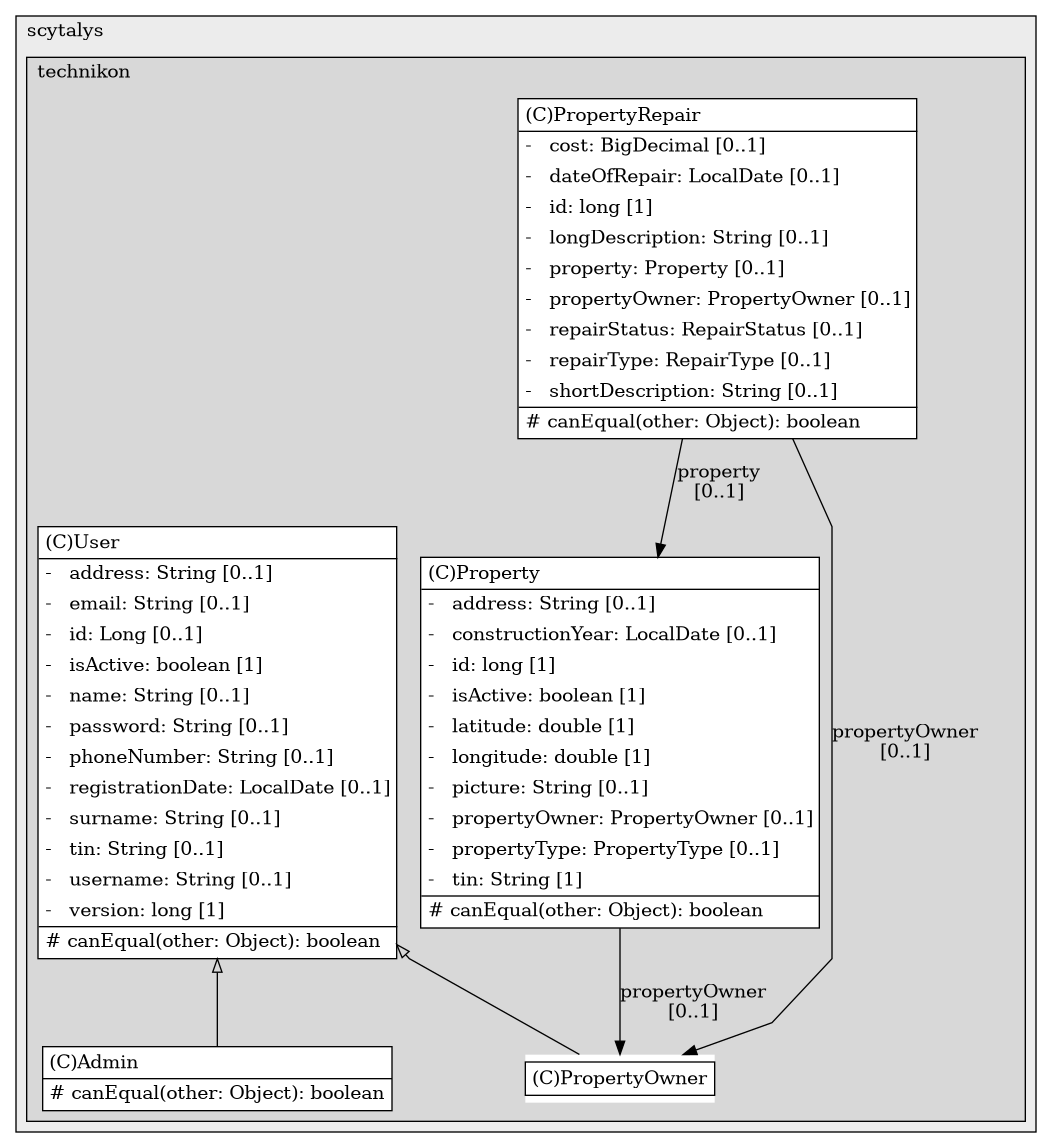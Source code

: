 @startuml

/' diagram meta data start
config=StructureConfiguration;
{
  "projectClassification": {
    "searchMode": "OpenProject", // OpenProject, AllProjects
    "includedProjects": "",
    "pathEndKeywords": "*.impl",
    "isClientPath": "",
    "isClientName": "",
    "isTestPath": "",
    "isTestName": "",
    "isMappingPath": "",
    "isMappingName": "",
    "isDataAccessPath": "",
    "isDataAccessName": "",
    "isDataStructurePath": "",
    "isDataStructureName": "",
    "isInterfaceStructuresPath": "",
    "isInterfaceStructuresName": "",
    "isEntryPointPath": "",
    "isEntryPointName": "",
    "treatFinalFieldsAsMandatory": false
  },
  "graphRestriction": {
    "classPackageExcludeFilter": "",
    "classPackageIncludeFilter": "",
    "classNameExcludeFilter": "",
    "classNameIncludeFilter": "",
    "methodNameExcludeFilter": "",
    "methodNameIncludeFilter": "",
    "removeByInheritance": "", // inheritance/annotation based filtering is done in a second step
    "removeByAnnotation": "",
    "removeByClassPackage": "", // cleanup the graph after inheritance/annotation based filtering is done
    "removeByClassName": "",
    "cutMappings": false,
    "cutEnum": true,
    "cutTests": true,
    "cutClient": true,
    "cutDataAccess": false,
    "cutInterfaceStructures": false,
    "cutDataStructures": false,
    "cutGetterAndSetter": true,
    "cutConstructors": true
  },
  "graphTraversal": {
    "forwardDepth": 6,
    "backwardDepth": 6,
    "classPackageExcludeFilter": "",
    "classPackageIncludeFilter": "",
    "classNameExcludeFilter": "",
    "classNameIncludeFilter": "",
    "methodNameExcludeFilter": "",
    "methodNameIncludeFilter": "",
    "hideMappings": false,
    "hideDataStructures": false,
    "hidePrivateMethods": true,
    "hideInterfaceCalls": true, // indirection: implementation -> interface (is hidden) -> implementation
    "onlyShowApplicationEntryPoints": false, // root node is included
    "useMethodCallsForStructureDiagram": "ForwardOnly" // ForwardOnly, BothDirections, No
  },
  "details": {
    "aggregation": "GroupByClass", // ByClass, GroupByClass, None
    "showClassGenericTypes": true,
    "showMethods": true,
    "showMethodParameterNames": true,
    "showMethodParameterTypes": true,
    "showMethodReturnType": true,
    "showPackageLevels": 2,
    "showDetailedClassStructure": true
  },
  "rootClass": "com.scytalys.technikon.domain.PropertyRepair",
  "extensionCallbackMethod": "" // qualified.class.name#methodName - signature: public static String method(String)
}
diagram meta data end '/



digraph g {
    rankdir="TB"
    splines=polyline
    

'nodes 
subgraph cluster_197470096 { 
   	label=scytalys
	labeljust=l
	fillcolor="#ececec"
	style=filled
   
   subgraph cluster_882458853 { 
   	label=technikon
	labeljust=l
	fillcolor="#d8d8d8"
	style=filled
   
   Admin25216822[
	label=<<TABLE BORDER="1" CELLBORDER="0" CELLPADDING="4" CELLSPACING="0">
<TR><TD ALIGN="LEFT" >(C)Admin</TD></TR>
<HR/>
<TR><TD ALIGN="LEFT" ># canEqual(other: Object): boolean</TD></TR>
</TABLE>>
	style=filled
	margin=0
	shape=plaintext
	fillcolor="#FFFFFF"
];

Property25216822[
	label=<<TABLE BORDER="1" CELLBORDER="0" CELLPADDING="4" CELLSPACING="0">
<TR><TD ALIGN="LEFT" >(C)Property</TD></TR>
<HR/>
<TR><TD ALIGN="LEFT" >-   address: String [0..1]</TD></TR>
<TR><TD ALIGN="LEFT" >-   constructionYear: LocalDate [0..1]</TD></TR>
<TR><TD ALIGN="LEFT" >-   id: long [1]</TD></TR>
<TR><TD ALIGN="LEFT" >-   isActive: boolean [1]</TD></TR>
<TR><TD ALIGN="LEFT" >-   latitude: double [1]</TD></TR>
<TR><TD ALIGN="LEFT" >-   longitude: double [1]</TD></TR>
<TR><TD ALIGN="LEFT" >-   picture: String [0..1]</TD></TR>
<TR><TD ALIGN="LEFT" >-   propertyOwner: PropertyOwner [0..1]</TD></TR>
<TR><TD ALIGN="LEFT" >-   propertyType: PropertyType [0..1]</TD></TR>
<TR><TD ALIGN="LEFT" >-   tin: String [1]</TD></TR>
<HR/>
<TR><TD ALIGN="LEFT" ># canEqual(other: Object): boolean</TD></TR>
</TABLE>>
	style=filled
	margin=0
	shape=plaintext
	fillcolor="#FFFFFF"
];

PropertyOwner25216822[
	label=<<TABLE BORDER="1" CELLBORDER="0" CELLPADDING="4" CELLSPACING="0">
<TR><TD ALIGN="LEFT" >(C)PropertyOwner</TD></TR>
</TABLE>>
	style=filled
	margin=0
	shape=plaintext
	fillcolor="#FFFFFF"
];

PropertyRepair25216822[
	label=<<TABLE BORDER="1" CELLBORDER="0" CELLPADDING="4" CELLSPACING="0">
<TR><TD ALIGN="LEFT" >(C)PropertyRepair</TD></TR>
<HR/>
<TR><TD ALIGN="LEFT" >-   cost: BigDecimal [0..1]</TD></TR>
<TR><TD ALIGN="LEFT" >-   dateOfRepair: LocalDate [0..1]</TD></TR>
<TR><TD ALIGN="LEFT" >-   id: long [1]</TD></TR>
<TR><TD ALIGN="LEFT" >-   longDescription: String [0..1]</TD></TR>
<TR><TD ALIGN="LEFT" >-   property: Property [0..1]</TD></TR>
<TR><TD ALIGN="LEFT" >-   propertyOwner: PropertyOwner [0..1]</TD></TR>
<TR><TD ALIGN="LEFT" >-   repairStatus: RepairStatus [0..1]</TD></TR>
<TR><TD ALIGN="LEFT" >-   repairType: RepairType [0..1]</TD></TR>
<TR><TD ALIGN="LEFT" >-   shortDescription: String [0..1]</TD></TR>
<HR/>
<TR><TD ALIGN="LEFT" ># canEqual(other: Object): boolean</TD></TR>
</TABLE>>
	style=filled
	margin=0
	shape=plaintext
	fillcolor="#FFFFFF"
];

User25216822[
	label=<<TABLE BORDER="1" CELLBORDER="0" CELLPADDING="4" CELLSPACING="0">
<TR><TD ALIGN="LEFT" >(C)User</TD></TR>
<HR/>
<TR><TD ALIGN="LEFT" >-   address: String [0..1]</TD></TR>
<TR><TD ALIGN="LEFT" >-   email: String [0..1]</TD></TR>
<TR><TD ALIGN="LEFT" >-   id: Long [0..1]</TD></TR>
<TR><TD ALIGN="LEFT" >-   isActive: boolean [1]</TD></TR>
<TR><TD ALIGN="LEFT" >-   name: String [0..1]</TD></TR>
<TR><TD ALIGN="LEFT" >-   password: String [0..1]</TD></TR>
<TR><TD ALIGN="LEFT" >-   phoneNumber: String [0..1]</TD></TR>
<TR><TD ALIGN="LEFT" >-   registrationDate: LocalDate [0..1]</TD></TR>
<TR><TD ALIGN="LEFT" >-   surname: String [0..1]</TD></TR>
<TR><TD ALIGN="LEFT" >-   tin: String [0..1]</TD></TR>
<TR><TD ALIGN="LEFT" >-   username: String [0..1]</TD></TR>
<TR><TD ALIGN="LEFT" >-   version: long [1]</TD></TR>
<HR/>
<TR><TD ALIGN="LEFT" ># canEqual(other: Object): boolean</TD></TR>
</TABLE>>
	style=filled
	margin=0
	shape=plaintext
	fillcolor="#FFFFFF"
];
} 
} 

'edges    
Property25216822 -> PropertyOwner25216822[label="propertyOwner
[0..1]"];
PropertyRepair25216822 -> Property25216822[label="property
[0..1]"];
PropertyRepair25216822 -> PropertyOwner25216822[label="propertyOwner
[0..1]"];
User25216822 -> Admin25216822[arrowhead=none, arrowtail=empty, dir=both];
User25216822 -> PropertyOwner25216822[arrowhead=none, arrowtail=empty, dir=both];
    
}
@enduml